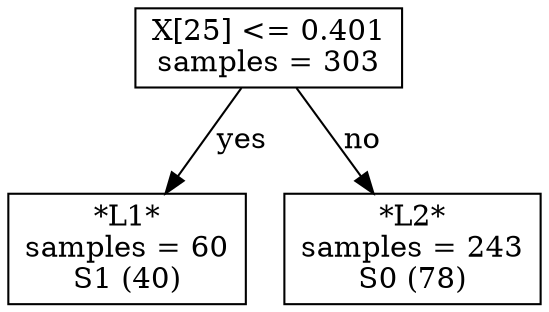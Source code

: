 digraph Tree {
node [shape=box] ;
0 [label="X[25] <= 0.401\nsamples = 303\n"] ;
1 [label="*L1*\nsamples = 60\nS1 (40)\n"] ;
0 -> 1 [label="yes"];
2 [label="*L2*\nsamples = 243\nS0 (78)\n"] ;
0 -> 2 [label="no"];
}
